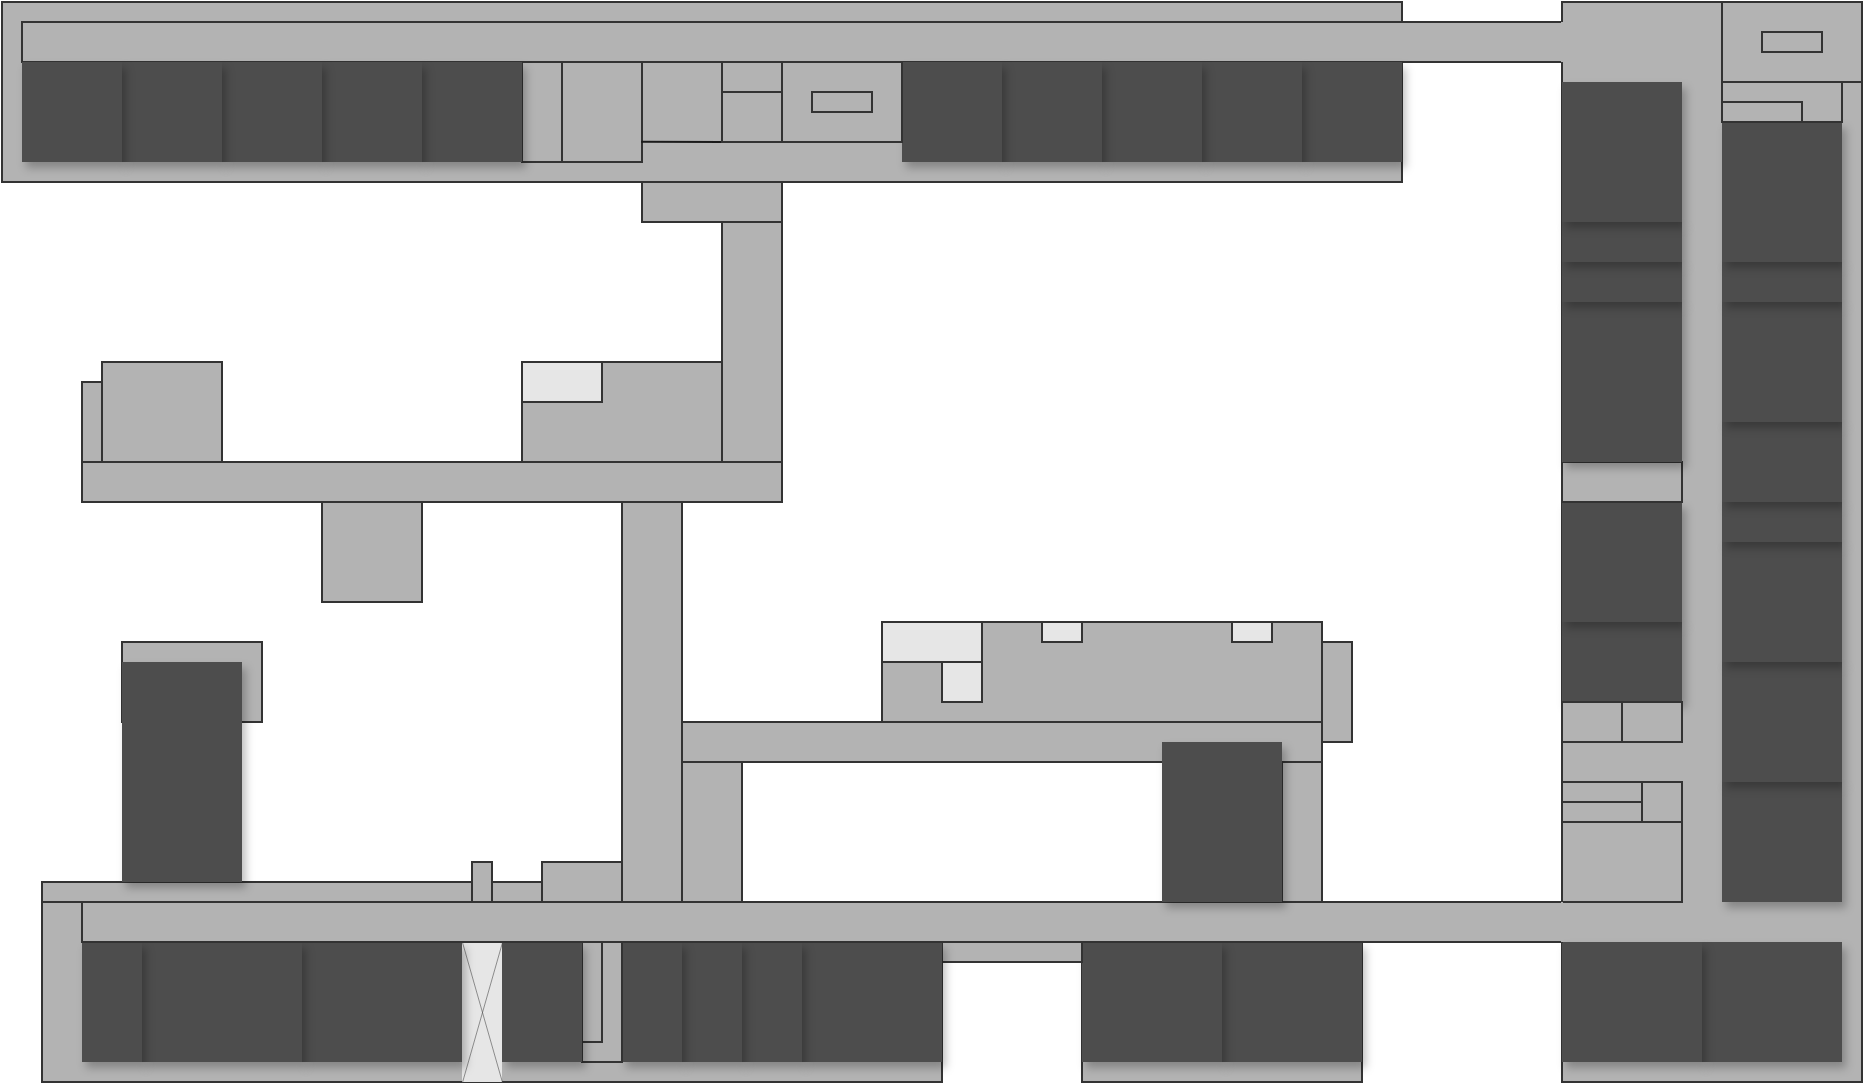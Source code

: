 <mxfile version="24.7.17">
  <diagram name="Page-1" id="YVVdXwciX_kCXgLM4vlG">
    <mxGraphModel dx="1839" dy="582" grid="1" gridSize="10" guides="1" tooltips="1" connect="1" arrows="1" fold="1" page="1" pageScale="1" pageWidth="850" pageHeight="1100" background="#ffffff" math="0" shadow="0">
      <root>
        <mxCell id="0" />
        <mxCell id="1" parent="0" />
        <mxCell id="3TpX2DsgrMbCzZT64vuU-35" value="" style="rounded=0;whiteSpace=wrap;html=1;strokeColor=#333333;fillColor=#B3B3B3;" vertex="1" parent="1">
          <mxGeometry x="-420" y="430" width="700" height="90" as="geometry" />
        </mxCell>
        <mxCell id="3TpX2DsgrMbCzZT64vuU-33" value="" style="rounded=0;whiteSpace=wrap;html=1;strokeColor=#333333;fillColor=#B3B3B3;" vertex="1" parent="1">
          <mxGeometry x="-410" y="440" width="780" height="20" as="geometry" />
        </mxCell>
        <mxCell id="3TpX2DsgrMbCzZT64vuU-1" value="" style="rounded=0;whiteSpace=wrap;html=1;strokeColor=#333333;fillColor=#B3B3B3;" vertex="1" parent="1">
          <mxGeometry x="360" y="430" width="150" height="540" as="geometry" />
        </mxCell>
        <mxCell id="3TpX2DsgrMbCzZT64vuU-2" value="" style="rounded=0;whiteSpace=wrap;html=1;fillColor=#4D4D4D;strokeColor=none;shadow=1;" vertex="1" parent="1">
          <mxGeometry x="430" y="900" width="70" height="60" as="geometry" />
        </mxCell>
        <mxCell id="3TpX2DsgrMbCzZT64vuU-3" value="" style="rounded=0;whiteSpace=wrap;html=1;fillColor=#4D4D4D;strokeColor=none;shadow=1;" vertex="1" parent="1">
          <mxGeometry x="360" y="900" width="70" height="60" as="geometry" />
        </mxCell>
        <mxCell id="3TpX2DsgrMbCzZT64vuU-4" value="" style="rounded=0;whiteSpace=wrap;html=1;fillColor=#4D4D4D;strokeColor=none;shadow=1;" vertex="1" parent="1">
          <mxGeometry x="360" y="740" width="60" height="40" as="geometry" />
        </mxCell>
        <mxCell id="3TpX2DsgrMbCzZT64vuU-5" value="" style="rounded=0;whiteSpace=wrap;html=1;fillColor=#4D4D4D;strokeColor=none;shadow=1;" vertex="1" parent="1">
          <mxGeometry x="440" y="820" width="60" height="60" as="geometry" />
        </mxCell>
        <mxCell id="3TpX2DsgrMbCzZT64vuU-7" value="" style="rounded=0;whiteSpace=wrap;html=1;strokeColor=#333333;fillColor=#B3B3B3;" vertex="1" parent="1">
          <mxGeometry x="360" y="840" width="60" height="40" as="geometry" />
        </mxCell>
        <mxCell id="3TpX2DsgrMbCzZT64vuU-8" value="" style="rounded=0;whiteSpace=wrap;html=1;strokeColor=#333333;fillColor=#B3B3B3;" vertex="1" parent="1">
          <mxGeometry x="360" y="820" width="40" height="20" as="geometry" />
        </mxCell>
        <mxCell id="3TpX2DsgrMbCzZT64vuU-9" value="" style="rounded=0;whiteSpace=wrap;html=1;strokeColor=#333333;fillColor=#B3B3B3;" vertex="1" parent="1">
          <mxGeometry x="400" y="820" width="20" height="20" as="geometry" />
        </mxCell>
        <mxCell id="3TpX2DsgrMbCzZT64vuU-10" value="" style="rounded=0;whiteSpace=wrap;html=1;strokeColor=#333333;fillColor=#B3B3B3;" vertex="1" parent="1">
          <mxGeometry x="360" y="830" width="40" height="10" as="geometry" />
        </mxCell>
        <mxCell id="3TpX2DsgrMbCzZT64vuU-11" value="" style="rounded=0;whiteSpace=wrap;html=1;fillColor=#4D4D4D;strokeColor=none;shadow=1;" vertex="1" parent="1">
          <mxGeometry x="440" y="760" width="60" height="60" as="geometry" />
        </mxCell>
        <mxCell id="3TpX2DsgrMbCzZT64vuU-12" value="" style="rounded=0;whiteSpace=wrap;html=1;strokeColor=#333333;fillColor=#B3B3B3;" vertex="1" parent="1">
          <mxGeometry x="360" y="780" width="30" height="20" as="geometry" />
        </mxCell>
        <mxCell id="3TpX2DsgrMbCzZT64vuU-13" value="" style="rounded=0;whiteSpace=wrap;html=1;strokeColor=#333333;fillColor=#B3B3B3;" vertex="1" parent="1">
          <mxGeometry x="390" y="780" width="30" height="20" as="geometry" />
        </mxCell>
        <mxCell id="3TpX2DsgrMbCzZT64vuU-14" value="" style="rounded=0;whiteSpace=wrap;html=1;fillColor=#4D4D4D;strokeColor=none;shadow=1;" vertex="1" parent="1">
          <mxGeometry x="440" y="700" width="60" height="60" as="geometry" />
        </mxCell>
        <mxCell id="3TpX2DsgrMbCzZT64vuU-15" value="" style="rounded=0;whiteSpace=wrap;html=1;fillColor=#4D4D4D;strokeColor=none;shadow=1;" vertex="1" parent="1">
          <mxGeometry x="360" y="680" width="60" height="60" as="geometry" />
        </mxCell>
        <mxCell id="3TpX2DsgrMbCzZT64vuU-17" value="" style="rounded=0;whiteSpace=wrap;html=1;fillColor=#4D4D4D;strokeColor=none;shadow=1;" vertex="1" parent="1">
          <mxGeometry x="440" y="680" width="60" height="20" as="geometry" />
        </mxCell>
        <mxCell id="3TpX2DsgrMbCzZT64vuU-19" value="" style="rounded=0;whiteSpace=wrap;html=1;strokeColor=#333333;fillColor=#B3B3B3;" vertex="1" parent="1">
          <mxGeometry x="360" y="660" width="60" height="20" as="geometry" />
        </mxCell>
        <mxCell id="3TpX2DsgrMbCzZT64vuU-20" value="" style="rounded=0;whiteSpace=wrap;html=1;fillColor=#4D4D4D;strokeColor=none;shadow=1;" vertex="1" parent="1">
          <mxGeometry x="440" y="640" width="60" height="40" as="geometry" />
        </mxCell>
        <mxCell id="3TpX2DsgrMbCzZT64vuU-21" value="" style="rounded=0;whiteSpace=wrap;html=1;fillColor=#4D4D4D;strokeColor=none;shadow=1;" vertex="1" parent="1">
          <mxGeometry x="360" y="580" width="60" height="80" as="geometry" />
        </mxCell>
        <mxCell id="3TpX2DsgrMbCzZT64vuU-23" value="" style="rounded=0;whiteSpace=wrap;html=1;fillColor=#4D4D4D;strokeColor=none;shadow=1;" vertex="1" parent="1">
          <mxGeometry x="360" y="560" width="60" height="20" as="geometry" />
        </mxCell>
        <mxCell id="3TpX2DsgrMbCzZT64vuU-25" value="" style="rounded=0;whiteSpace=wrap;html=1;fillColor=#4D4D4D;strokeColor=none;shadow=1;" vertex="1" parent="1">
          <mxGeometry x="360" y="540" width="60" height="20" as="geometry" />
        </mxCell>
        <mxCell id="3TpX2DsgrMbCzZT64vuU-26" value="" style="rounded=0;whiteSpace=wrap;html=1;fillColor=#4D4D4D;strokeColor=none;shadow=1;direction=south;" vertex="1" parent="1">
          <mxGeometry x="440" y="580" width="60" height="60" as="geometry" />
        </mxCell>
        <mxCell id="3TpX2DsgrMbCzZT64vuU-24" value="" style="rounded=0;whiteSpace=wrap;html=1;fillColor=#4D4D4D;strokeColor=none;shadow=1;" vertex="1" parent="1">
          <mxGeometry x="440" y="560" width="60" height="20" as="geometry" />
        </mxCell>
        <mxCell id="3TpX2DsgrMbCzZT64vuU-27" value="" style="rounded=0;whiteSpace=wrap;html=1;fillColor=#4D4D4D;strokeColor=none;shadow=1;" vertex="1" parent="1">
          <mxGeometry x="440" y="490" width="60" height="70" as="geometry" />
        </mxCell>
        <mxCell id="3TpX2DsgrMbCzZT64vuU-28" value="" style="rounded=0;whiteSpace=wrap;html=1;fillColor=#4D4D4D;strokeColor=none;shadow=1;" vertex="1" parent="1">
          <mxGeometry x="360" y="470" width="60" height="70" as="geometry" />
        </mxCell>
        <mxCell id="3TpX2DsgrMbCzZT64vuU-29" value="" style="rounded=0;whiteSpace=wrap;html=1;strokeColor=#333333;fillColor=#B3B3B3;" vertex="1" parent="1">
          <mxGeometry x="440" y="470" width="60" height="20" as="geometry" />
        </mxCell>
        <mxCell id="3TpX2DsgrMbCzZT64vuU-30" value="" style="rounded=0;whiteSpace=wrap;html=1;strokeColor=#333333;fillColor=#B3B3B3;" vertex="1" parent="1">
          <mxGeometry x="440" y="430" width="70" height="40" as="geometry" />
        </mxCell>
        <mxCell id="3TpX2DsgrMbCzZT64vuU-31" value="" style="rounded=0;whiteSpace=wrap;html=1;strokeColor=#333333;fillColor=#B3B3B3;glass=0;" vertex="1" parent="1">
          <mxGeometry x="460" y="445" width="30" height="10" as="geometry" />
        </mxCell>
        <mxCell id="3TpX2DsgrMbCzZT64vuU-36" value="" style="rounded=0;whiteSpace=wrap;html=1;fillColor=#4D4D4D;strokeColor=none;shadow=1;" vertex="1" parent="1">
          <mxGeometry x="230" y="460" width="50" height="50" as="geometry" />
        </mxCell>
        <mxCell id="3TpX2DsgrMbCzZT64vuU-37" value="" style="rounded=0;whiteSpace=wrap;html=1;fillColor=#4D4D4D;strokeColor=none;shadow=1;" vertex="1" parent="1">
          <mxGeometry x="180" y="460" width="50" height="50" as="geometry" />
        </mxCell>
        <mxCell id="3TpX2DsgrMbCzZT64vuU-38" value="" style="rounded=0;whiteSpace=wrap;html=1;fillColor=#4D4D4D;strokeColor=none;shadow=1;" vertex="1" parent="1">
          <mxGeometry x="130" y="460" width="50" height="50" as="geometry" />
        </mxCell>
        <mxCell id="3TpX2DsgrMbCzZT64vuU-39" value="" style="rounded=0;whiteSpace=wrap;html=1;fillColor=#4D4D4D;strokeColor=none;shadow=1;" vertex="1" parent="1">
          <mxGeometry x="80" y="460" width="50" height="50" as="geometry" />
        </mxCell>
        <mxCell id="3TpX2DsgrMbCzZT64vuU-40" value="" style="rounded=0;whiteSpace=wrap;html=1;fillColor=#4D4D4D;strokeColor=none;shadow=1;" vertex="1" parent="1">
          <mxGeometry x="30" y="460" width="50" height="50" as="geometry" />
        </mxCell>
        <mxCell id="3TpX2DsgrMbCzZT64vuU-41" value="" style="rounded=0;whiteSpace=wrap;html=1;strokeColor=#333333;fillColor=#B3B3B3;" vertex="1" parent="1">
          <mxGeometry x="-60" y="460" width="90" height="40" as="geometry" />
        </mxCell>
        <mxCell id="3TpX2DsgrMbCzZT64vuU-43" value="" style="rounded=0;whiteSpace=wrap;html=1;strokeColor=#333333;fillColor=#B3B3B3;" vertex="1" parent="1">
          <mxGeometry x="-30" y="460" width="60" height="40" as="geometry" />
        </mxCell>
        <mxCell id="3TpX2DsgrMbCzZT64vuU-44" value="" style="rounded=0;whiteSpace=wrap;html=1;strokeColor=#333333;fillColor=#B3B3B3;" vertex="1" parent="1">
          <mxGeometry x="-15" y="475" width="30" height="10" as="geometry" />
        </mxCell>
        <mxCell id="3TpX2DsgrMbCzZT64vuU-45" value="" style="rounded=0;whiteSpace=wrap;html=1;strokeColor=#333333;fillColor=#B3B3B3;" vertex="1" parent="1">
          <mxGeometry x="-160" y="460" width="60" height="50" as="geometry" />
        </mxCell>
        <mxCell id="3TpX2DsgrMbCzZT64vuU-46" value="" style="endArrow=none;html=1;rounded=0;exitX=0.993;exitY=0.798;exitDx=0;exitDy=0;exitPerimeter=0;strokeColor=#1A1A1A;" edge="1" parent="1" source="3TpX2DsgrMbCzZT64vuU-45">
          <mxGeometry width="50" height="50" relative="1" as="geometry">
            <mxPoint x="-110" y="550" as="sourcePoint" />
            <mxPoint x="-60" y="500" as="targetPoint" />
          </mxGeometry>
        </mxCell>
        <mxCell id="3TpX2DsgrMbCzZT64vuU-47" value="" style="rounded=0;whiteSpace=wrap;html=1;strokeColor=#333333;fillColor=#B3B3B3;" vertex="1" parent="1">
          <mxGeometry x="-160" y="460" width="20" height="50" as="geometry" />
        </mxCell>
        <mxCell id="3TpX2DsgrMbCzZT64vuU-48" value="" style="rounded=0;whiteSpace=wrap;html=1;fillColor=#4D4D4D;strokeColor=none;shadow=1;" vertex="1" parent="1">
          <mxGeometry x="-210" y="460" width="50" height="50" as="geometry" />
        </mxCell>
        <mxCell id="3TpX2DsgrMbCzZT64vuU-49" value="" style="rounded=0;whiteSpace=wrap;html=1;fillColor=#4D4D4D;strokeColor=none;shadow=1;" vertex="1" parent="1">
          <mxGeometry x="-260" y="460" width="50" height="50" as="geometry" />
        </mxCell>
        <mxCell id="3TpX2DsgrMbCzZT64vuU-50" value="" style="rounded=0;whiteSpace=wrap;html=1;fillColor=#4D4D4D;strokeColor=none;shadow=1;" vertex="1" parent="1">
          <mxGeometry x="-310" y="460" width="50" height="50" as="geometry" />
        </mxCell>
        <mxCell id="3TpX2DsgrMbCzZT64vuU-51" value="" style="rounded=0;whiteSpace=wrap;html=1;fillColor=#4D4D4D;strokeColor=none;shadow=1;" vertex="1" parent="1">
          <mxGeometry x="-360" y="460" width="50" height="50" as="geometry" />
        </mxCell>
        <mxCell id="3TpX2DsgrMbCzZT64vuU-52" value="" style="rounded=0;whiteSpace=wrap;html=1;fillColor=#4D4D4D;strokeColor=none;shadow=1;" vertex="1" parent="1">
          <mxGeometry x="-410" y="460" width="50" height="50" as="geometry" />
        </mxCell>
        <mxCell id="3TpX2DsgrMbCzZT64vuU-53" value="" style="endArrow=none;html=1;rounded=0;strokeColor=#B3B3B3;shadow=0;" edge="1" parent="1">
          <mxGeometry width="50" height="50" relative="1" as="geometry">
            <mxPoint x="360" y="460" as="sourcePoint" />
            <mxPoint x="360" y="440" as="targetPoint" />
          </mxGeometry>
        </mxCell>
        <mxCell id="3TpX2DsgrMbCzZT64vuU-54" value="" style="rounded=0;whiteSpace=wrap;html=1;strokeColor=#333333;fillColor=#B3B3B3;" vertex="1" parent="1">
          <mxGeometry x="-100" y="520" width="70" height="20" as="geometry" />
        </mxCell>
        <mxCell id="3TpX2DsgrMbCzZT64vuU-55" value="" style="rounded=0;whiteSpace=wrap;html=1;strokeColor=#333333;fillColor=#B3B3B3;" vertex="1" parent="1">
          <mxGeometry x="-60" y="475" width="30" height="25" as="geometry" />
        </mxCell>
        <mxCell id="3TpX2DsgrMbCzZT64vuU-57" value="" style="rounded=0;whiteSpace=wrap;html=1;strokeColor=#333333;fillColor=#B3B3B3;" vertex="1" parent="1">
          <mxGeometry x="-60" y="540" width="30" height="130" as="geometry" />
        </mxCell>
        <mxCell id="3TpX2DsgrMbCzZT64vuU-59" value="" style="rounded=0;whiteSpace=wrap;html=1;strokeColor=#333333;fillColor=#B3B3B3;" vertex="1" parent="1">
          <mxGeometry x="440" y="480" width="40" height="10" as="geometry" />
        </mxCell>
        <mxCell id="3TpX2DsgrMbCzZT64vuU-60" value="" style="rounded=0;whiteSpace=wrap;html=1;strokeColor=#333333;fillColor=#B3B3B3;" vertex="1" parent="1">
          <mxGeometry x="120" y="900" width="140" height="70" as="geometry" />
        </mxCell>
        <mxCell id="3TpX2DsgrMbCzZT64vuU-61" value="" style="rounded=0;whiteSpace=wrap;html=1;fillColor=#4D4D4D;strokeColor=none;shadow=1;" vertex="1" parent="1">
          <mxGeometry x="190" y="900" width="70" height="60" as="geometry" />
        </mxCell>
        <mxCell id="3TpX2DsgrMbCzZT64vuU-62" value="" style="rounded=0;whiteSpace=wrap;html=1;fillColor=#4D4D4D;strokeColor=none;shadow=1;" vertex="1" parent="1">
          <mxGeometry x="120" y="900" width="70" height="60" as="geometry" />
        </mxCell>
        <mxCell id="3TpX2DsgrMbCzZT64vuU-63" value="" style="rounded=0;whiteSpace=wrap;html=1;strokeColor=#333333;fillColor=#B3B3B3;" vertex="1" parent="1">
          <mxGeometry x="50" y="900" width="70" height="10" as="geometry" />
        </mxCell>
        <mxCell id="3TpX2DsgrMbCzZT64vuU-64" value="" style="rounded=0;whiteSpace=wrap;html=1;strokeColor=#333333;fillColor=#B3B3B3;" vertex="1" parent="1">
          <mxGeometry x="-400" y="880" width="450" height="90" as="geometry" />
        </mxCell>
        <mxCell id="3TpX2DsgrMbCzZT64vuU-65" value="" style="rounded=0;whiteSpace=wrap;html=1;fillColor=#4D4D4D;strokeColor=none;shadow=1;" vertex="1" parent="1">
          <mxGeometry x="-20" y="900" width="70" height="60" as="geometry" />
        </mxCell>
        <mxCell id="3TpX2DsgrMbCzZT64vuU-66" value="" style="rounded=0;whiteSpace=wrap;html=1;fillColor=#4D4D4D;strokeColor=none;shadow=1;" vertex="1" parent="1">
          <mxGeometry x="-50" y="900" width="30" height="60" as="geometry" />
        </mxCell>
        <mxCell id="3TpX2DsgrMbCzZT64vuU-67" value="" style="rounded=0;whiteSpace=wrap;html=1;fillColor=#4D4D4D;strokeColor=none;shadow=1;" vertex="1" parent="1">
          <mxGeometry x="-80" y="900" width="30" height="60" as="geometry" />
        </mxCell>
        <mxCell id="3TpX2DsgrMbCzZT64vuU-68" value="" style="rounded=0;whiteSpace=wrap;html=1;fillColor=#4D4D4D;strokeColor=none;shadow=1;" vertex="1" parent="1">
          <mxGeometry x="-110" y="900" width="30" height="60" as="geometry" />
        </mxCell>
        <mxCell id="3TpX2DsgrMbCzZT64vuU-69" value="" style="rounded=0;whiteSpace=wrap;html=1;strokeColor=#333333;fillColor=#B3B3B3;" vertex="1" parent="1">
          <mxGeometry x="-130" y="900" width="20" height="60" as="geometry" />
        </mxCell>
        <mxCell id="3TpX2DsgrMbCzZT64vuU-70" value="" style="rounded=0;whiteSpace=wrap;html=1;strokeColor=#333333;fillColor=#B3B3B3;" vertex="1" parent="1">
          <mxGeometry x="-130" y="900" width="10" height="50" as="geometry" />
        </mxCell>
        <mxCell id="3TpX2DsgrMbCzZT64vuU-71" value="" style="rounded=0;whiteSpace=wrap;html=1;fillColor=#4D4D4D;strokeColor=none;shadow=1;" vertex="1" parent="1">
          <mxGeometry x="-170" y="900" width="40" height="60" as="geometry" />
        </mxCell>
        <mxCell id="3TpX2DsgrMbCzZT64vuU-73" value="" style="rounded=0;whiteSpace=wrap;html=1;strokeColor=none;fillColor=#E6E6E6;" vertex="1" parent="1">
          <mxGeometry x="-190" y="900" width="20" height="70" as="geometry" />
        </mxCell>
        <mxCell id="3TpX2DsgrMbCzZT64vuU-74" value="" style="endArrow=none;html=1;rounded=0;entryX=0;entryY=0;entryDx=0;entryDy=0;exitX=1;exitY=1;exitDx=0;exitDy=0;strokeColor=#4D4D4D;strokeWidth=0.3;" edge="1" parent="1" source="3TpX2DsgrMbCzZT64vuU-73" target="3TpX2DsgrMbCzZT64vuU-73">
          <mxGeometry width="50" height="50" relative="1" as="geometry">
            <mxPoint x="-190" y="970" as="sourcePoint" />
            <mxPoint x="-140" y="920" as="targetPoint" />
          </mxGeometry>
        </mxCell>
        <mxCell id="3TpX2DsgrMbCzZT64vuU-76" value="" style="endArrow=none;html=1;rounded=0;entryX=1;entryY=0;entryDx=0;entryDy=0;exitX=0;exitY=1;exitDx=0;exitDy=0;strokeColor=#4D4D4D;strokeWidth=0.3;" edge="1" parent="1" source="3TpX2DsgrMbCzZT64vuU-73" target="3TpX2DsgrMbCzZT64vuU-73">
          <mxGeometry width="50" height="50" relative="1" as="geometry">
            <mxPoint x="-100" y="980" as="sourcePoint" />
            <mxPoint x="-120" y="910" as="targetPoint" />
          </mxGeometry>
        </mxCell>
        <mxCell id="3TpX2DsgrMbCzZT64vuU-77" value="" style="rounded=0;whiteSpace=wrap;html=1;fillColor=#4D4D4D;strokeColor=none;shadow=1;" vertex="1" parent="1">
          <mxGeometry x="-270" y="900" width="80" height="60" as="geometry" />
        </mxCell>
        <mxCell id="3TpX2DsgrMbCzZT64vuU-78" value="" style="rounded=0;whiteSpace=wrap;html=1;fillColor=#4D4D4D;strokeColor=none;shadow=1;" vertex="1" parent="1">
          <mxGeometry x="-350" y="900" width="80" height="60" as="geometry" />
        </mxCell>
        <mxCell id="3TpX2DsgrMbCzZT64vuU-79" value="" style="rounded=0;whiteSpace=wrap;html=1;fillColor=#4D4D4D;strokeColor=none;shadow=1;" vertex="1" parent="1">
          <mxGeometry x="-380" y="900" width="30" height="60" as="geometry" />
        </mxCell>
        <mxCell id="3TpX2DsgrMbCzZT64vuU-58" value="" style="rounded=0;whiteSpace=wrap;html=1;strokeColor=#333333;fillColor=#B3B3B3;" vertex="1" parent="1">
          <mxGeometry x="-380" y="880" width="740" height="20" as="geometry" />
        </mxCell>
        <mxCell id="3TpX2DsgrMbCzZT64vuU-81" value="" style="endArrow=none;html=1;rounded=0;entryX=1;entryY=0;entryDx=0;entryDy=0;exitX=1;exitY=1;exitDx=0;exitDy=0;strokeColor=#B3B3B3;" edge="1" parent="1" source="3TpX2DsgrMbCzZT64vuU-58" target="3TpX2DsgrMbCzZT64vuU-58">
          <mxGeometry width="50" height="50" relative="1" as="geometry">
            <mxPoint x="290" y="960" as="sourcePoint" />
            <mxPoint x="340" y="910" as="targetPoint" />
          </mxGeometry>
        </mxCell>
        <mxCell id="3TpX2DsgrMbCzZT64vuU-82" value="" style="rounded=0;whiteSpace=wrap;html=1;strokeColor=#333333;fillColor=#B3B3B3;" vertex="1" parent="1">
          <mxGeometry x="220" y="800" width="20" height="80" as="geometry" />
        </mxCell>
        <mxCell id="3TpX2DsgrMbCzZT64vuU-84" value="" style="rounded=0;whiteSpace=wrap;html=1;strokeColor=#333333;fillColor=#B3B3B3;" vertex="1" parent="1">
          <mxGeometry x="240" y="750" width="15" height="50" as="geometry" />
        </mxCell>
        <mxCell id="3TpX2DsgrMbCzZT64vuU-85" value="" style="rounded=0;whiteSpace=wrap;html=1;strokeColor=#333333;fillColor=#B3B3B3;" vertex="1" parent="1">
          <mxGeometry x="-110" y="680" width="30" height="200" as="geometry" />
        </mxCell>
        <mxCell id="3TpX2DsgrMbCzZT64vuU-87" value="" style="rounded=0;whiteSpace=wrap;html=1;strokeColor=#333333;fillColor=#B3B3B3;" vertex="1" parent="1">
          <mxGeometry x="-400" y="870" width="250" height="10" as="geometry" />
        </mxCell>
        <mxCell id="3TpX2DsgrMbCzZT64vuU-88" value="" style="rounded=0;whiteSpace=wrap;html=1;strokeColor=#333333;fillColor=#B3B3B3;" vertex="1" parent="1">
          <mxGeometry x="-150" y="860" width="40" height="20" as="geometry" />
        </mxCell>
        <mxCell id="3TpX2DsgrMbCzZT64vuU-89" value="" style="rounded=0;whiteSpace=wrap;html=1;strokeColor=#333333;fillColor=#B3B3B3;" vertex="1" parent="1">
          <mxGeometry x="-185" y="860" width="10" height="20" as="geometry" />
        </mxCell>
        <mxCell id="3TpX2DsgrMbCzZT64vuU-91" value="" style="rounded=0;whiteSpace=wrap;html=1;strokeColor=#333333;fillColor=#B3B3B3;" vertex="1" parent="1">
          <mxGeometry x="-360" y="750" width="70" height="40" as="geometry" />
        </mxCell>
        <mxCell id="3TpX2DsgrMbCzZT64vuU-90" value="" style="rounded=0;whiteSpace=wrap;html=1;fillColor=#4D4D4D;strokeColor=none;shadow=1;" vertex="1" parent="1">
          <mxGeometry x="-360" y="760" width="60" height="110" as="geometry" />
        </mxCell>
        <mxCell id="3TpX2DsgrMbCzZT64vuU-92" value="" style="rounded=0;whiteSpace=wrap;html=1;strokeColor=#333333;fillColor=#B3B3B3;" vertex="1" parent="1">
          <mxGeometry x="-80" y="810" width="30" height="70" as="geometry" />
        </mxCell>
        <mxCell id="3TpX2DsgrMbCzZT64vuU-93" value="" style="rounded=0;whiteSpace=wrap;html=1;strokeColor=#333333;fillColor=#B3B3B3;" vertex="1" parent="1">
          <mxGeometry x="-80" y="790" width="320" height="20" as="geometry" />
        </mxCell>
        <mxCell id="3TpX2DsgrMbCzZT64vuU-83" value="" style="rounded=0;whiteSpace=wrap;html=1;fillColor=#4D4D4D;strokeColor=none;shadow=1;" vertex="1" parent="1">
          <mxGeometry x="160" y="800" width="60" height="80" as="geometry" />
        </mxCell>
        <mxCell id="3TpX2DsgrMbCzZT64vuU-94" value="" style="rounded=0;whiteSpace=wrap;html=1;strokeColor=#333333;fillColor=#B3B3B3;" vertex="1" parent="1">
          <mxGeometry x="-380" y="660" width="350" height="20" as="geometry" />
        </mxCell>
        <mxCell id="3TpX2DsgrMbCzZT64vuU-95" value="" style="rounded=0;whiteSpace=wrap;html=1;strokeColor=#333333;fillColor=#B3B3B3;" vertex="1" parent="1">
          <mxGeometry x="20" y="740" width="220" height="50" as="geometry" />
        </mxCell>
        <mxCell id="3TpX2DsgrMbCzZT64vuU-96" value="" style="rounded=0;whiteSpace=wrap;html=1;strokeColor=#333333;fillColor=#B3B3B3;" vertex="1" parent="1">
          <mxGeometry x="-370" y="610" width="60" height="50" as="geometry" />
        </mxCell>
        <mxCell id="3TpX2DsgrMbCzZT64vuU-97" value="" style="rounded=0;whiteSpace=wrap;html=1;strokeColor=#333333;fillColor=#B3B3B3;" vertex="1" parent="1">
          <mxGeometry x="-380" y="620" width="10" height="40" as="geometry" />
        </mxCell>
        <mxCell id="3TpX2DsgrMbCzZT64vuU-98" value="" style="rounded=0;whiteSpace=wrap;html=1;strokeColor=#333333;fillColor=#B3B3B3;" vertex="1" parent="1">
          <mxGeometry x="-260" y="680" width="50" height="50" as="geometry" />
        </mxCell>
        <mxCell id="3TpX2DsgrMbCzZT64vuU-99" value="" style="rounded=0;whiteSpace=wrap;html=1;strokeColor=#333333;fillColor=#B3B3B3;" vertex="1" parent="1">
          <mxGeometry x="-160" y="610" width="100" height="50" as="geometry" />
        </mxCell>
        <mxCell id="3TpX2DsgrMbCzZT64vuU-100" value="" style="rounded=0;whiteSpace=wrap;html=1;strokeColor=#333333;fillColor=#E6E6E6;" vertex="1" parent="1">
          <mxGeometry x="-160" y="610" width="40" height="20" as="geometry" />
        </mxCell>
        <mxCell id="3TpX2DsgrMbCzZT64vuU-101" value="" style="rounded=0;whiteSpace=wrap;html=1;strokeColor=#333333;fillColor=#E6E6E6;" vertex="1" parent="1">
          <mxGeometry x="20" y="740" width="50" height="20" as="geometry" />
        </mxCell>
        <mxCell id="3TpX2DsgrMbCzZT64vuU-104" value="" style="rounded=0;whiteSpace=wrap;html=1;strokeColor=#333333;fillColor=#E6E6E6;" vertex="1" parent="1">
          <mxGeometry x="100" y="740" width="20" height="10" as="geometry" />
        </mxCell>
        <mxCell id="3TpX2DsgrMbCzZT64vuU-105" value="" style="rounded=0;whiteSpace=wrap;html=1;strokeColor=#333333;fillColor=#E6E6E6;" vertex="1" parent="1">
          <mxGeometry x="195" y="740" width="20" height="10" as="geometry" />
        </mxCell>
        <mxCell id="3TpX2DsgrMbCzZT64vuU-106" value="" style="rounded=0;whiteSpace=wrap;html=1;strokeColor=#333333;fillColor=#E6E6E6;" vertex="1" parent="1">
          <mxGeometry x="50" y="760" width="20" height="20" as="geometry" />
        </mxCell>
      </root>
    </mxGraphModel>
  </diagram>
</mxfile>
